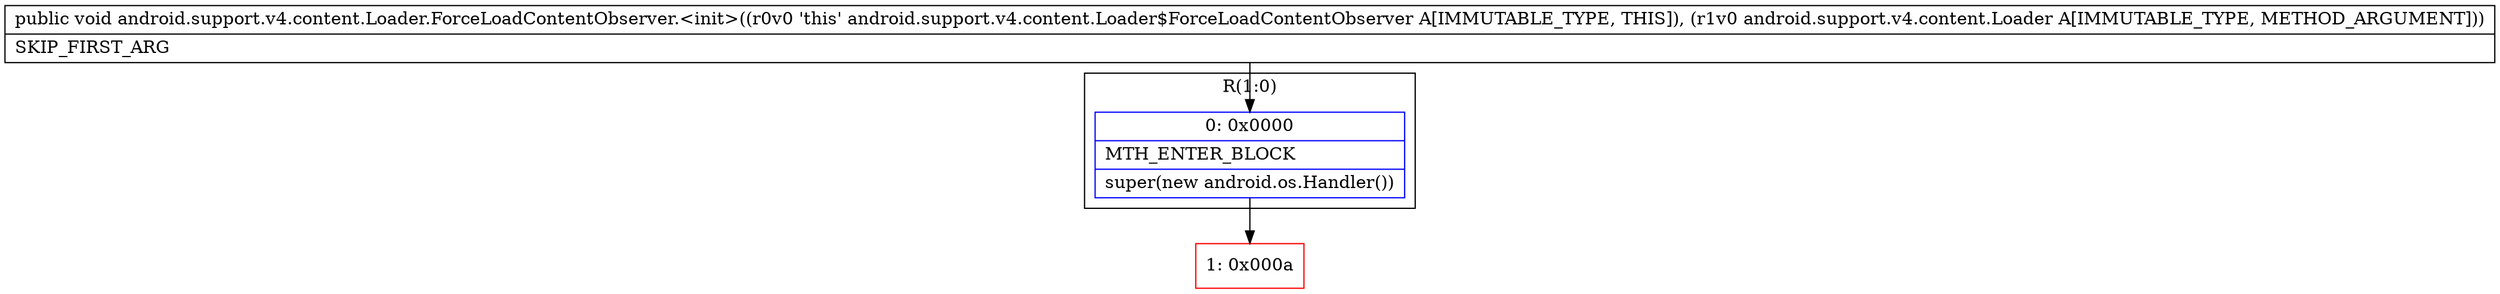 digraph "CFG forandroid.support.v4.content.Loader.ForceLoadContentObserver.\<init\>(Landroid\/support\/v4\/content\/Loader;)V" {
subgraph cluster_Region_1873123059 {
label = "R(1:0)";
node [shape=record,color=blue];
Node_0 [shape=record,label="{0\:\ 0x0000|MTH_ENTER_BLOCK\l|super(new android.os.Handler())\l}"];
}
Node_1 [shape=record,color=red,label="{1\:\ 0x000a}"];
MethodNode[shape=record,label="{public void android.support.v4.content.Loader.ForceLoadContentObserver.\<init\>((r0v0 'this' android.support.v4.content.Loader$ForceLoadContentObserver A[IMMUTABLE_TYPE, THIS]), (r1v0 android.support.v4.content.Loader A[IMMUTABLE_TYPE, METHOD_ARGUMENT]))  | SKIP_FIRST_ARG\l}"];
MethodNode -> Node_0;
Node_0 -> Node_1;
}

